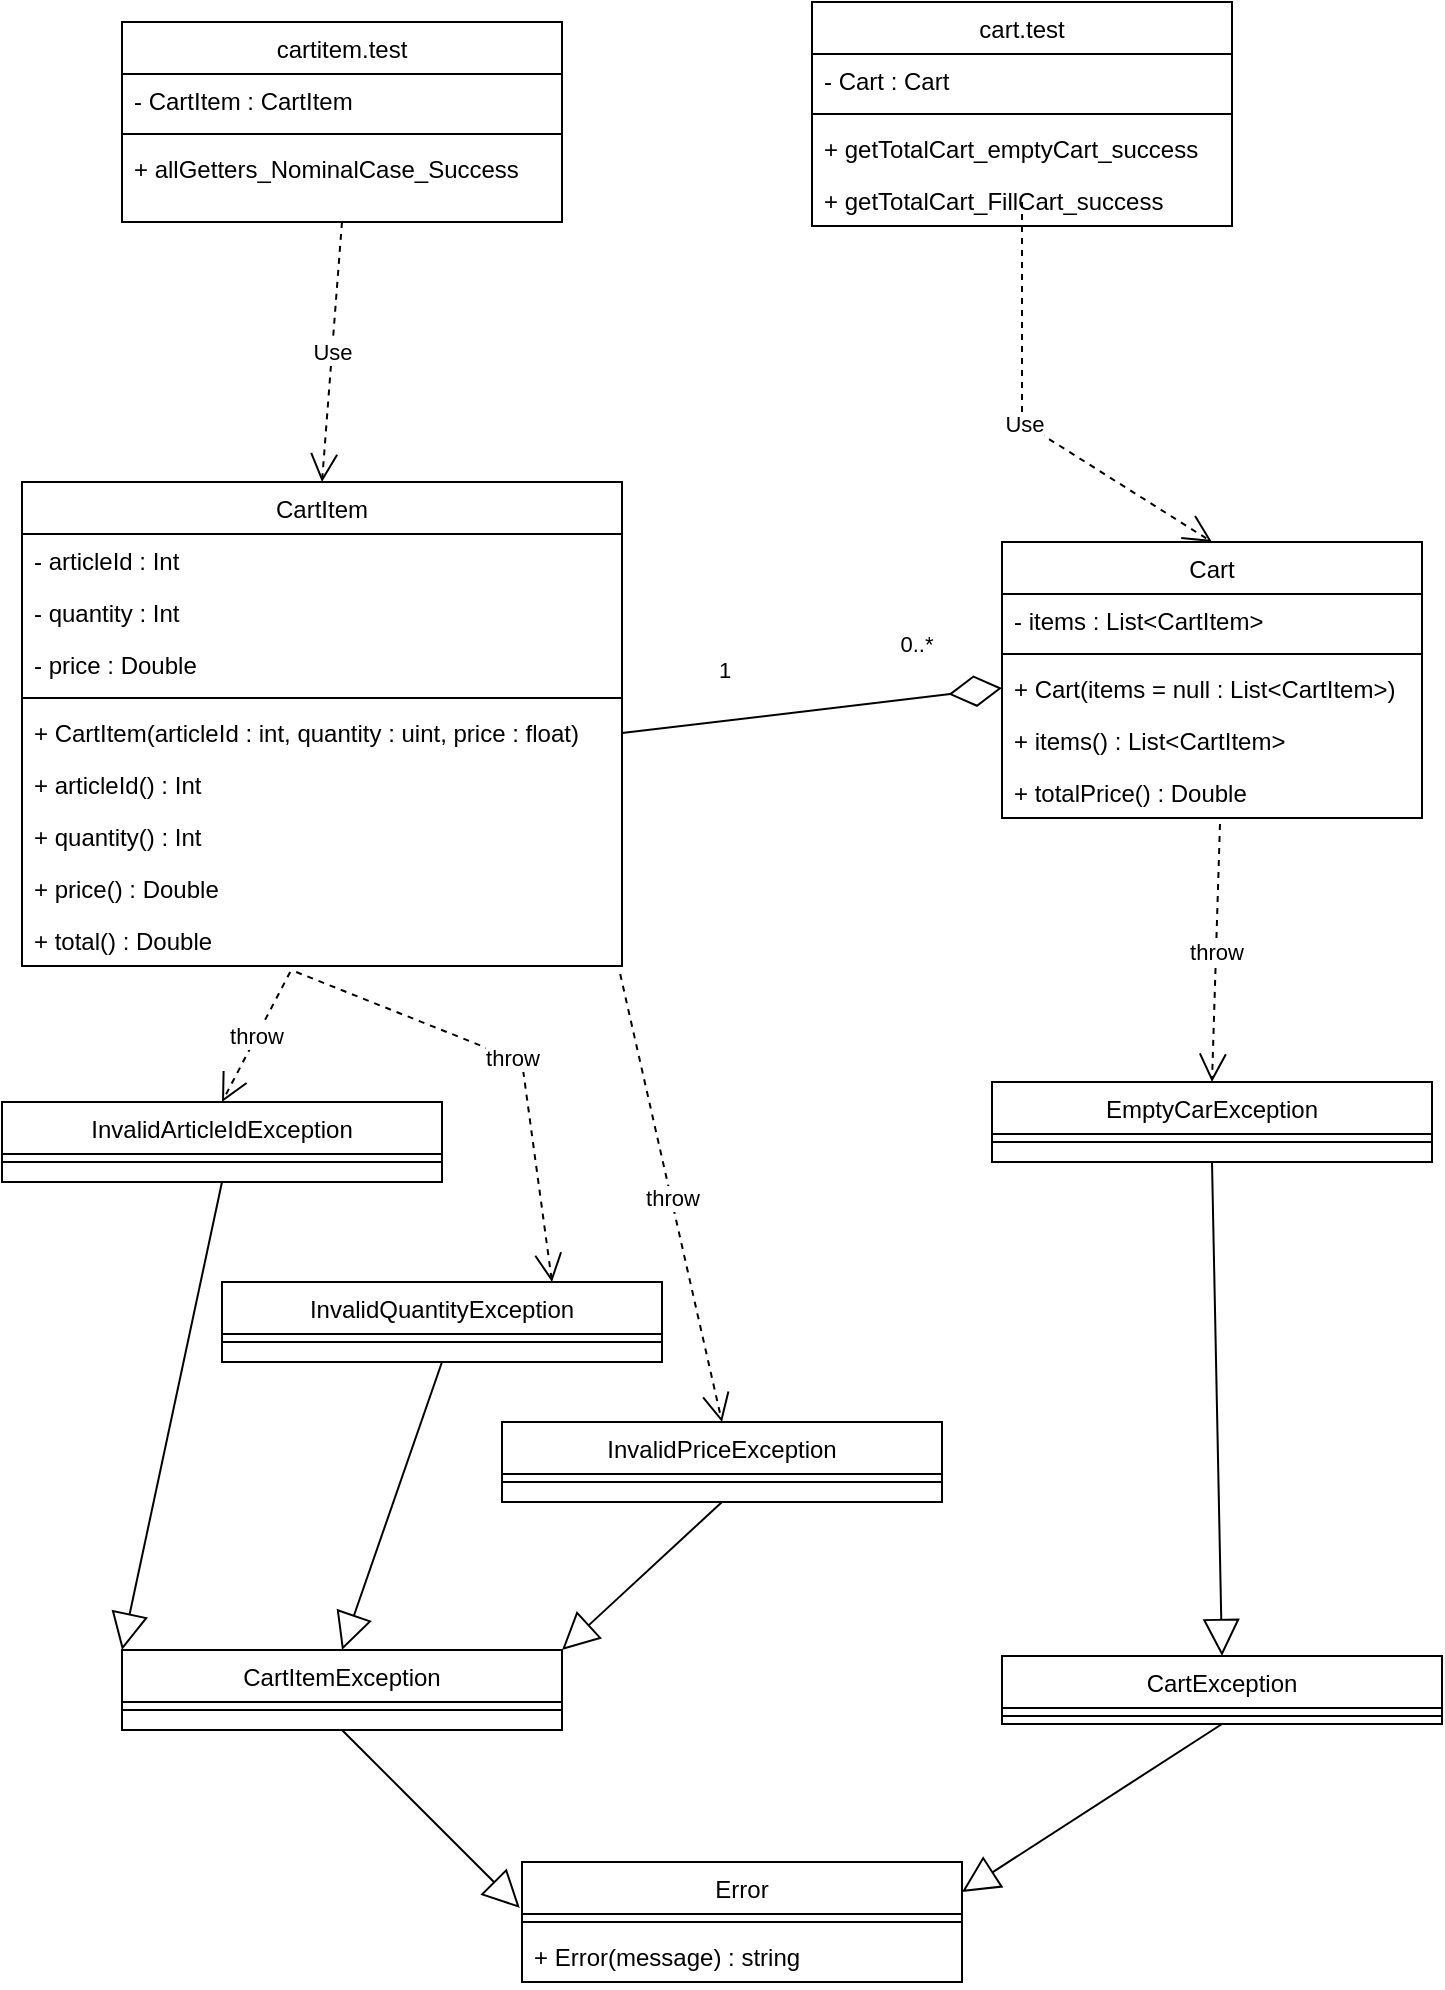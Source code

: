 <mxfile version="15.7.3" type="device"><diagram id="C5RBs43oDa-KdzZeNtuy" name="Page-1"><mxGraphModel dx="1422" dy="865" grid="1" gridSize="10" guides="1" tooltips="1" connect="1" arrows="1" fold="1" page="1" pageScale="1" pageWidth="827" pageHeight="1169" math="0" shadow="0"><root><mxCell id="WIyWlLk6GJQsqaUBKTNV-0"/><mxCell id="WIyWlLk6GJQsqaUBKTNV-1" parent="WIyWlLk6GJQsqaUBKTNV-0"/><mxCell id="zkfFHV4jXpPFQw0GAbJ--6" value="CartItem" style="swimlane;fontStyle=0;align=center;verticalAlign=top;childLayout=stackLayout;horizontal=1;startSize=26;horizontalStack=0;resizeParent=1;resizeLast=0;collapsible=1;marginBottom=0;rounded=0;shadow=0;strokeWidth=1;" parent="WIyWlLk6GJQsqaUBKTNV-1" vertex="1"><mxGeometry x="40" y="360" width="300" height="242" as="geometry"><mxRectangle x="130" y="380" width="160" height="26" as="alternateBounds"/></mxGeometry></mxCell><mxCell id="zkfFHV4jXpPFQw0GAbJ--7" value="- articleId : Int" style="text;align=left;verticalAlign=top;spacingLeft=4;spacingRight=4;overflow=hidden;rotatable=0;points=[[0,0.5],[1,0.5]];portConstraint=eastwest;" parent="zkfFHV4jXpPFQw0GAbJ--6" vertex="1"><mxGeometry y="26" width="300" height="26" as="geometry"/></mxCell><mxCell id="zkfFHV4jXpPFQw0GAbJ--8" value="- quantity : Int" style="text;align=left;verticalAlign=top;spacingLeft=4;spacingRight=4;overflow=hidden;rotatable=0;points=[[0,0.5],[1,0.5]];portConstraint=eastwest;rounded=0;shadow=0;html=0;" parent="zkfFHV4jXpPFQw0GAbJ--6" vertex="1"><mxGeometry y="52" width="300" height="26" as="geometry"/></mxCell><mxCell id="zBNx8vY4oD6BW8OfU89r-0" value="- price : Double" style="text;align=left;verticalAlign=top;spacingLeft=4;spacingRight=4;overflow=hidden;rotatable=0;points=[[0,0.5],[1,0.5]];portConstraint=eastwest;rounded=0;shadow=0;html=0;" parent="zkfFHV4jXpPFQw0GAbJ--6" vertex="1"><mxGeometry y="78" width="300" height="26" as="geometry"/></mxCell><mxCell id="qzBg2N4zaRvw2bQleUEi-1" value="" style="endArrow=diamondThin;endFill=0;endSize=24;html=1;rounded=0;entryX=0;entryY=0.5;entryDx=0;entryDy=0;exitX=1;exitY=0.5;exitDx=0;exitDy=0;" parent="zkfFHV4jXpPFQw0GAbJ--6" target="WwqUtd-hj1oWdCIwTHrI-1" edge="1"><mxGeometry width="160" relative="1" as="geometry"><mxPoint x="300" y="125.5" as="sourcePoint"/><mxPoint x="416.01" y="116.5" as="targetPoint"/></mxGeometry></mxCell><mxCell id="qzBg2N4zaRvw2bQleUEi-5" value="0..*" style="edgeLabel;html=1;align=center;verticalAlign=middle;resizable=0;points=[];" parent="qzBg2N4zaRvw2bQleUEi-1" vertex="1" connectable="0"><mxGeometry x="0.277" relative="1" as="geometry"><mxPoint x="26" y="-30" as="offset"/></mxGeometry></mxCell><mxCell id="qzBg2N4zaRvw2bQleUEi-6" value="1" style="edgeLabel;html=1;align=center;verticalAlign=middle;resizable=0;points=[];" parent="qzBg2N4zaRvw2bQleUEi-1" vertex="1" connectable="0"><mxGeometry x="-0.175" y="-4" relative="1" as="geometry"><mxPoint x="-28" y="-26" as="offset"/></mxGeometry></mxCell><mxCell id="zkfFHV4jXpPFQw0GAbJ--9" value="" style="line;html=1;strokeWidth=1;align=left;verticalAlign=middle;spacingTop=-1;spacingLeft=3;spacingRight=3;rotatable=0;labelPosition=right;points=[];portConstraint=eastwest;" parent="zkfFHV4jXpPFQw0GAbJ--6" vertex="1"><mxGeometry y="104" width="300" height="8" as="geometry"/></mxCell><mxCell id="WwqUtd-hj1oWdCIwTHrI-2" value="+ CartItem(articleId : int, quantity : uint, price : float)" style="text;align=left;verticalAlign=top;spacingLeft=4;spacingRight=4;overflow=hidden;rotatable=0;points=[[0,0.5],[1,0.5]];portConstraint=eastwest;" vertex="1" parent="zkfFHV4jXpPFQw0GAbJ--6"><mxGeometry y="112" width="300" height="26" as="geometry"/></mxCell><mxCell id="zkfFHV4jXpPFQw0GAbJ--10" value="+ articleId() : Int" style="text;align=left;verticalAlign=top;spacingLeft=4;spacingRight=4;overflow=hidden;rotatable=0;points=[[0,0.5],[1,0.5]];portConstraint=eastwest;fontStyle=0" parent="zkfFHV4jXpPFQw0GAbJ--6" vertex="1"><mxGeometry y="138" width="300" height="26" as="geometry"/></mxCell><mxCell id="zkfFHV4jXpPFQw0GAbJ--11" value="+ quantity() : Int" style="text;align=left;verticalAlign=top;spacingLeft=4;spacingRight=4;overflow=hidden;rotatable=0;points=[[0,0.5],[1,0.5]];portConstraint=eastwest;" parent="zkfFHV4jXpPFQw0GAbJ--6" vertex="1"><mxGeometry y="164" width="300" height="26" as="geometry"/></mxCell><mxCell id="zBNx8vY4oD6BW8OfU89r-2" value="+ price() : Double" style="text;align=left;verticalAlign=top;spacingLeft=4;spacingRight=4;overflow=hidden;rotatable=0;points=[[0,0.5],[1,0.5]];portConstraint=eastwest;" parent="zkfFHV4jXpPFQw0GAbJ--6" vertex="1"><mxGeometry y="190" width="300" height="26" as="geometry"/></mxCell><mxCell id="zBNx8vY4oD6BW8OfU89r-40" value="+ total() : Double" style="text;align=left;verticalAlign=top;spacingLeft=4;spacingRight=4;overflow=hidden;rotatable=0;points=[[0,0.5],[1,0.5]];portConstraint=eastwest;" parent="zkfFHV4jXpPFQw0GAbJ--6" vertex="1"><mxGeometry y="216" width="300" height="26" as="geometry"/></mxCell><mxCell id="zBNx8vY4oD6BW8OfU89r-3" value="Cart" style="swimlane;fontStyle=0;align=center;verticalAlign=top;childLayout=stackLayout;horizontal=1;startSize=26;horizontalStack=0;resizeParent=1;resizeLast=0;collapsible=1;marginBottom=0;rounded=0;shadow=0;strokeWidth=1;" parent="WIyWlLk6GJQsqaUBKTNV-1" vertex="1"><mxGeometry x="530" y="390" width="210" height="138" as="geometry"><mxRectangle x="130" y="380" width="160" height="26" as="alternateBounds"/></mxGeometry></mxCell><mxCell id="zBNx8vY4oD6BW8OfU89r-4" value="- items : List&lt;CartItem&gt;" style="text;align=left;verticalAlign=top;spacingLeft=4;spacingRight=4;overflow=hidden;rotatable=0;points=[[0,0.5],[1,0.5]];portConstraint=eastwest;" parent="zBNx8vY4oD6BW8OfU89r-3" vertex="1"><mxGeometry y="26" width="210" height="26" as="geometry"/></mxCell><mxCell id="zBNx8vY4oD6BW8OfU89r-7" value="" style="line;html=1;strokeWidth=1;align=left;verticalAlign=middle;spacingTop=-1;spacingLeft=3;spacingRight=3;rotatable=0;labelPosition=right;points=[];portConstraint=eastwest;" parent="zBNx8vY4oD6BW8OfU89r-3" vertex="1"><mxGeometry y="52" width="210" height="8" as="geometry"/></mxCell><mxCell id="WwqUtd-hj1oWdCIwTHrI-1" value="+ Cart(items = null : List&lt;CartItem&gt;)" style="text;align=left;verticalAlign=top;spacingLeft=4;spacingRight=4;overflow=hidden;rotatable=0;points=[[0,0.5],[1,0.5]];portConstraint=eastwest;" vertex="1" parent="zBNx8vY4oD6BW8OfU89r-3"><mxGeometry y="60" width="210" height="26" as="geometry"/></mxCell><mxCell id="zBNx8vY4oD6BW8OfU89r-9" value="+ items() : List&lt;CartItem&gt;" style="text;align=left;verticalAlign=top;spacingLeft=4;spacingRight=4;overflow=hidden;rotatable=0;points=[[0,0.5],[1,0.5]];portConstraint=eastwest;" parent="zBNx8vY4oD6BW8OfU89r-3" vertex="1"><mxGeometry y="86" width="210" height="26" as="geometry"/></mxCell><mxCell id="zBNx8vY4oD6BW8OfU89r-10" value="+ totalPrice() : Double" style="text;align=left;verticalAlign=top;spacingLeft=4;spacingRight=4;overflow=hidden;rotatable=0;points=[[0,0.5],[1,0.5]];portConstraint=eastwest;" parent="zBNx8vY4oD6BW8OfU89r-3" vertex="1"><mxGeometry y="112" width="210" height="26" as="geometry"/></mxCell><mxCell id="zBNx8vY4oD6BW8OfU89r-11" value="cartitem.test" style="swimlane;fontStyle=0;align=center;verticalAlign=top;childLayout=stackLayout;horizontal=1;startSize=26;horizontalStack=0;resizeParent=1;resizeLast=0;collapsible=1;marginBottom=0;rounded=0;shadow=0;strokeWidth=1;" parent="WIyWlLk6GJQsqaUBKTNV-1" vertex="1"><mxGeometry x="90" y="130" width="220" height="100" as="geometry"><mxRectangle x="130" y="380" width="160" height="26" as="alternateBounds"/></mxGeometry></mxCell><mxCell id="zBNx8vY4oD6BW8OfU89r-12" value="- CartItem : CartItem" style="text;align=left;verticalAlign=top;spacingLeft=4;spacingRight=4;overflow=hidden;rotatable=0;points=[[0,0.5],[1,0.5]];portConstraint=eastwest;" parent="zBNx8vY4oD6BW8OfU89r-11" vertex="1"><mxGeometry y="26" width="220" height="26" as="geometry"/></mxCell><mxCell id="zBNx8vY4oD6BW8OfU89r-15" value="" style="line;html=1;strokeWidth=1;align=left;verticalAlign=middle;spacingTop=-1;spacingLeft=3;spacingRight=3;rotatable=0;labelPosition=right;points=[];portConstraint=eastwest;" parent="zBNx8vY4oD6BW8OfU89r-11" vertex="1"><mxGeometry y="52" width="220" height="8" as="geometry"/></mxCell><mxCell id="zBNx8vY4oD6BW8OfU89r-17" value="+ allGetters_NominalCase_Success" style="text;align=left;verticalAlign=top;spacingLeft=4;spacingRight=4;overflow=hidden;rotatable=0;points=[[0,0.5],[1,0.5]];portConstraint=eastwest;" parent="zBNx8vY4oD6BW8OfU89r-11" vertex="1"><mxGeometry y="60" width="220" height="26" as="geometry"/></mxCell><mxCell id="zBNx8vY4oD6BW8OfU89r-19" value="cart.test" style="swimlane;fontStyle=0;align=center;verticalAlign=top;childLayout=stackLayout;horizontal=1;startSize=26;horizontalStack=0;resizeParent=1;resizeLast=0;collapsible=1;marginBottom=0;rounded=0;shadow=0;strokeWidth=1;" parent="WIyWlLk6GJQsqaUBKTNV-1" vertex="1"><mxGeometry x="435" y="120" width="210" height="112" as="geometry"><mxRectangle x="130" y="380" width="160" height="26" as="alternateBounds"/></mxGeometry></mxCell><mxCell id="zBNx8vY4oD6BW8OfU89r-20" value="- Cart : Cart" style="text;align=left;verticalAlign=top;spacingLeft=4;spacingRight=4;overflow=hidden;rotatable=0;points=[[0,0.5],[1,0.5]];portConstraint=eastwest;" parent="zBNx8vY4oD6BW8OfU89r-19" vertex="1"><mxGeometry y="26" width="210" height="26" as="geometry"/></mxCell><mxCell id="zBNx8vY4oD6BW8OfU89r-23" value="" style="line;html=1;strokeWidth=1;align=left;verticalAlign=middle;spacingTop=-1;spacingLeft=3;spacingRight=3;rotatable=0;labelPosition=right;points=[];portConstraint=eastwest;" parent="zBNx8vY4oD6BW8OfU89r-19" vertex="1"><mxGeometry y="52" width="210" height="8" as="geometry"/></mxCell><mxCell id="zBNx8vY4oD6BW8OfU89r-25" value="+ getTotalCart_emptyCart_success" style="text;align=left;verticalAlign=top;spacingLeft=4;spacingRight=4;overflow=hidden;rotatable=0;points=[[0,0.5],[1,0.5]];portConstraint=eastwest;" parent="zBNx8vY4oD6BW8OfU89r-19" vertex="1"><mxGeometry y="60" width="210" height="26" as="geometry"/></mxCell><mxCell id="WwqUtd-hj1oWdCIwTHrI-0" value="+ getTotalCart_FillCart_success" style="text;align=left;verticalAlign=top;spacingLeft=4;spacingRight=4;overflow=hidden;rotatable=0;points=[[0,0.5],[1,0.5]];portConstraint=eastwest;" vertex="1" parent="zBNx8vY4oD6BW8OfU89r-19"><mxGeometry y="86" width="210" height="26" as="geometry"/></mxCell><mxCell id="qzBg2N4zaRvw2bQleUEi-3" value="Use" style="endArrow=open;endSize=12;dashed=1;html=1;rounded=0;entryX=0.5;entryY=0;entryDx=0;entryDy=0;exitX=0.5;exitY=1;exitDx=0;exitDy=0;" parent="WIyWlLk6GJQsqaUBKTNV-1" source="zBNx8vY4oD6BW8OfU89r-11" target="zkfFHV4jXpPFQw0GAbJ--6" edge="1"><mxGeometry width="160" relative="1" as="geometry"><mxPoint x="260" y="260" as="sourcePoint"/><mxPoint x="420" y="260" as="targetPoint"/></mxGeometry></mxCell><mxCell id="qzBg2N4zaRvw2bQleUEi-4" value="Use" style="endArrow=open;endSize=12;dashed=1;html=1;rounded=0;entryX=0.5;entryY=0;entryDx=0;entryDy=0;" parent="WIyWlLk6GJQsqaUBKTNV-1" target="zBNx8vY4oD6BW8OfU89r-3" edge="1"><mxGeometry width="160" relative="1" as="geometry"><mxPoint x="540" y="220" as="sourcePoint"/><mxPoint x="210" y="370" as="targetPoint"/><Array as="points"><mxPoint x="540" y="330"/></Array></mxGeometry></mxCell><mxCell id="WwqUtd-hj1oWdCIwTHrI-6" value="EmptyCarException" style="swimlane;fontStyle=0;align=center;verticalAlign=top;childLayout=stackLayout;horizontal=1;startSize=26;horizontalStack=0;resizeParent=1;resizeLast=0;collapsible=1;marginBottom=0;rounded=0;shadow=0;strokeWidth=1;" vertex="1" parent="WIyWlLk6GJQsqaUBKTNV-1"><mxGeometry x="525" y="660" width="220" height="40" as="geometry"><mxRectangle x="130" y="380" width="160" height="26" as="alternateBounds"/></mxGeometry></mxCell><mxCell id="WwqUtd-hj1oWdCIwTHrI-8" value="" style="line;html=1;strokeWidth=1;align=left;verticalAlign=middle;spacingTop=-1;spacingLeft=3;spacingRight=3;rotatable=0;labelPosition=right;points=[];portConstraint=eastwest;" vertex="1" parent="WwqUtd-hj1oWdCIwTHrI-6"><mxGeometry y="26" width="220" height="8" as="geometry"/></mxCell><mxCell id="WwqUtd-hj1oWdCIwTHrI-10" value="InvalidArticleIdException" style="swimlane;fontStyle=0;align=center;verticalAlign=top;childLayout=stackLayout;horizontal=1;startSize=26;horizontalStack=0;resizeParent=1;resizeLast=0;collapsible=1;marginBottom=0;rounded=0;shadow=0;strokeWidth=1;" vertex="1" parent="WIyWlLk6GJQsqaUBKTNV-1"><mxGeometry x="30" y="670" width="220" height="40" as="geometry"><mxRectangle x="130" y="380" width="160" height="26" as="alternateBounds"/></mxGeometry></mxCell><mxCell id="WwqUtd-hj1oWdCIwTHrI-11" value="" style="line;html=1;strokeWidth=1;align=left;verticalAlign=middle;spacingTop=-1;spacingLeft=3;spacingRight=3;rotatable=0;labelPosition=right;points=[];portConstraint=eastwest;" vertex="1" parent="WwqUtd-hj1oWdCIwTHrI-10"><mxGeometry y="26" width="220" height="8" as="geometry"/></mxCell><mxCell id="WwqUtd-hj1oWdCIwTHrI-12" value="InvalidQuantityException" style="swimlane;fontStyle=0;align=center;verticalAlign=top;childLayout=stackLayout;horizontal=1;startSize=26;horizontalStack=0;resizeParent=1;resizeLast=0;collapsible=1;marginBottom=0;rounded=0;shadow=0;strokeWidth=1;" vertex="1" parent="WIyWlLk6GJQsqaUBKTNV-1"><mxGeometry x="140" y="760" width="220" height="40" as="geometry"><mxRectangle x="130" y="380" width="160" height="26" as="alternateBounds"/></mxGeometry></mxCell><mxCell id="WwqUtd-hj1oWdCIwTHrI-13" value="" style="line;html=1;strokeWidth=1;align=left;verticalAlign=middle;spacingTop=-1;spacingLeft=3;spacingRight=3;rotatable=0;labelPosition=right;points=[];portConstraint=eastwest;" vertex="1" parent="WwqUtd-hj1oWdCIwTHrI-12"><mxGeometry y="26" width="220" height="8" as="geometry"/></mxCell><mxCell id="WwqUtd-hj1oWdCIwTHrI-14" value="InvalidPriceException" style="swimlane;fontStyle=0;align=center;verticalAlign=top;childLayout=stackLayout;horizontal=1;startSize=26;horizontalStack=0;resizeParent=1;resizeLast=0;collapsible=1;marginBottom=0;rounded=0;shadow=0;strokeWidth=1;" vertex="1" parent="WIyWlLk6GJQsqaUBKTNV-1"><mxGeometry x="280" y="830" width="220" height="40" as="geometry"><mxRectangle x="130" y="380" width="160" height="26" as="alternateBounds"/></mxGeometry></mxCell><mxCell id="WwqUtd-hj1oWdCIwTHrI-15" value="" style="line;html=1;strokeWidth=1;align=left;verticalAlign=middle;spacingTop=-1;spacingLeft=3;spacingRight=3;rotatable=0;labelPosition=right;points=[];portConstraint=eastwest;" vertex="1" parent="WwqUtd-hj1oWdCIwTHrI-14"><mxGeometry y="26" width="220" height="8" as="geometry"/></mxCell><mxCell id="WwqUtd-hj1oWdCIwTHrI-16" value="Error" style="swimlane;fontStyle=0;align=center;verticalAlign=top;childLayout=stackLayout;horizontal=1;startSize=26;horizontalStack=0;resizeParent=1;resizeLast=0;collapsible=1;marginBottom=0;rounded=0;shadow=0;strokeWidth=1;" vertex="1" parent="WIyWlLk6GJQsqaUBKTNV-1"><mxGeometry x="290" y="1050" width="220" height="60" as="geometry"><mxRectangle x="130" y="380" width="160" height="26" as="alternateBounds"/></mxGeometry></mxCell><mxCell id="WwqUtd-hj1oWdCIwTHrI-17" value="" style="line;html=1;strokeWidth=1;align=left;verticalAlign=middle;spacingTop=-1;spacingLeft=3;spacingRight=3;rotatable=0;labelPosition=right;points=[];portConstraint=eastwest;" vertex="1" parent="WwqUtd-hj1oWdCIwTHrI-16"><mxGeometry y="26" width="220" height="8" as="geometry"/></mxCell><mxCell id="WwqUtd-hj1oWdCIwTHrI-18" value="+ Error(message) : string" style="text;align=left;verticalAlign=top;spacingLeft=4;spacingRight=4;overflow=hidden;rotatable=0;points=[[0,0.5],[1,0.5]];portConstraint=eastwest;" vertex="1" parent="WwqUtd-hj1oWdCIwTHrI-16"><mxGeometry y="34" width="220" height="26" as="geometry"/></mxCell><mxCell id="WwqUtd-hj1oWdCIwTHrI-19" value="throw" style="endArrow=open;endSize=12;dashed=1;html=1;rounded=0;exitX=0.447;exitY=1.115;exitDx=0;exitDy=0;exitPerimeter=0;entryX=0.5;entryY=0;entryDx=0;entryDy=0;" edge="1" parent="WIyWlLk6GJQsqaUBKTNV-1" source="zBNx8vY4oD6BW8OfU89r-40" target="WwqUtd-hj1oWdCIwTHrI-10"><mxGeometry width="160" relative="1" as="geometry"><mxPoint x="100" y="900" as="sourcePoint"/><mxPoint x="260" y="900" as="targetPoint"/><mxPoint as="offset"/></mxGeometry></mxCell><mxCell id="WwqUtd-hj1oWdCIwTHrI-21" value="throw" style="endArrow=open;endSize=12;dashed=1;html=1;rounded=0;exitX=0.457;exitY=1.115;exitDx=0;exitDy=0;exitPerimeter=0;entryX=0.75;entryY=0;entryDx=0;entryDy=0;" edge="1" parent="WIyWlLk6GJQsqaUBKTNV-1" source="zBNx8vY4oD6BW8OfU89r-40" target="WwqUtd-hj1oWdCIwTHrI-12"><mxGeometry width="160" relative="1" as="geometry"><mxPoint x="110" y="910" as="sourcePoint"/><mxPoint x="270" y="910" as="targetPoint"/><mxPoint as="offset"/><Array as="points"><mxPoint x="290" y="650"/></Array></mxGeometry></mxCell><mxCell id="WwqUtd-hj1oWdCIwTHrI-22" value="throw" style="endArrow=open;endSize=12;dashed=1;html=1;rounded=0;exitX=0.997;exitY=1.154;exitDx=0;exitDy=0;exitPerimeter=0;entryX=0.5;entryY=0;entryDx=0;entryDy=0;" edge="1" parent="WIyWlLk6GJQsqaUBKTNV-1" source="zBNx8vY4oD6BW8OfU89r-40" target="WwqUtd-hj1oWdCIwTHrI-14"><mxGeometry width="160" relative="1" as="geometry"><mxPoint x="120" y="920" as="sourcePoint"/><mxPoint x="280" y="920" as="targetPoint"/><mxPoint as="offset"/></mxGeometry></mxCell><mxCell id="WwqUtd-hj1oWdCIwTHrI-23" value="throw" style="endArrow=open;endSize=12;dashed=1;html=1;rounded=0;exitX=0.519;exitY=1.115;exitDx=0;exitDy=0;exitPerimeter=0;entryX=0.5;entryY=0;entryDx=0;entryDy=0;" edge="1" parent="WIyWlLk6GJQsqaUBKTNV-1" source="zBNx8vY4oD6BW8OfU89r-10" target="WwqUtd-hj1oWdCIwTHrI-6"><mxGeometry width="160" relative="1" as="geometry"><mxPoint x="130" y="930" as="sourcePoint"/><mxPoint x="290" y="930" as="targetPoint"/><mxPoint as="offset"/></mxGeometry></mxCell><mxCell id="WwqUtd-hj1oWdCIwTHrI-27" value="CartException" style="swimlane;fontStyle=0;align=center;verticalAlign=top;childLayout=stackLayout;horizontal=1;startSize=26;horizontalStack=0;resizeParent=1;resizeLast=0;collapsible=1;marginBottom=0;rounded=0;shadow=0;strokeWidth=1;" vertex="1" parent="WIyWlLk6GJQsqaUBKTNV-1"><mxGeometry x="530" y="947" width="220" height="34" as="geometry"><mxRectangle x="130" y="380" width="160" height="26" as="alternateBounds"/></mxGeometry></mxCell><mxCell id="WwqUtd-hj1oWdCIwTHrI-28" value="" style="line;html=1;strokeWidth=1;align=left;verticalAlign=middle;spacingTop=-1;spacingLeft=3;spacingRight=3;rotatable=0;labelPosition=right;points=[];portConstraint=eastwest;" vertex="1" parent="WwqUtd-hj1oWdCIwTHrI-27"><mxGeometry y="26" width="220" height="8" as="geometry"/></mxCell><mxCell id="WwqUtd-hj1oWdCIwTHrI-29" value="CartItemException" style="swimlane;fontStyle=0;align=center;verticalAlign=top;childLayout=stackLayout;horizontal=1;startSize=26;horizontalStack=0;resizeParent=1;resizeLast=0;collapsible=1;marginBottom=0;rounded=0;shadow=0;strokeWidth=1;" vertex="1" parent="WIyWlLk6GJQsqaUBKTNV-1"><mxGeometry x="90" y="944" width="220" height="40" as="geometry"><mxRectangle x="130" y="380" width="160" height="26" as="alternateBounds"/></mxGeometry></mxCell><mxCell id="WwqUtd-hj1oWdCIwTHrI-30" value="" style="line;html=1;strokeWidth=1;align=left;verticalAlign=middle;spacingTop=-1;spacingLeft=3;spacingRight=3;rotatable=0;labelPosition=right;points=[];portConstraint=eastwest;" vertex="1" parent="WwqUtd-hj1oWdCIwTHrI-29"><mxGeometry y="26" width="220" height="8" as="geometry"/></mxCell><mxCell id="WwqUtd-hj1oWdCIwTHrI-31" value="" style="endArrow=block;endSize=16;endFill=0;html=1;rounded=0;exitX=0.5;exitY=1;exitDx=0;exitDy=0;entryX=0.5;entryY=0;entryDx=0;entryDy=0;" edge="1" parent="WIyWlLk6GJQsqaUBKTNV-1" source="WwqUtd-hj1oWdCIwTHrI-6" target="WwqUtd-hj1oWdCIwTHrI-27"><mxGeometry x="0.134" y="20" width="160" relative="1" as="geometry"><mxPoint x="560" y="830" as="sourcePoint"/><mxPoint x="720" y="830" as="targetPoint"/><Array as="points"/><mxPoint as="offset"/></mxGeometry></mxCell><mxCell id="WwqUtd-hj1oWdCIwTHrI-32" value="" style="endArrow=block;endSize=16;endFill=0;html=1;rounded=0;exitX=0.5;exitY=1;exitDx=0;exitDy=0;entryX=0;entryY=0;entryDx=0;entryDy=0;" edge="1" parent="WIyWlLk6GJQsqaUBKTNV-1" source="WwqUtd-hj1oWdCIwTHrI-10" target="WwqUtd-hj1oWdCIwTHrI-29"><mxGeometry x="0.134" y="20" width="160" relative="1" as="geometry"><mxPoint x="645" y="710" as="sourcePoint"/><mxPoint x="650" y="957" as="targetPoint"/><Array as="points"/><mxPoint as="offset"/></mxGeometry></mxCell><mxCell id="WwqUtd-hj1oWdCIwTHrI-33" value="" style="endArrow=block;endSize=16;endFill=0;html=1;rounded=0;exitX=0.5;exitY=1;exitDx=0;exitDy=0;entryX=0.5;entryY=0;entryDx=0;entryDy=0;" edge="1" parent="WIyWlLk6GJQsqaUBKTNV-1" source="WwqUtd-hj1oWdCIwTHrI-12" target="WwqUtd-hj1oWdCIwTHrI-29"><mxGeometry x="0.134" y="20" width="160" relative="1" as="geometry"><mxPoint x="655" y="720" as="sourcePoint"/><mxPoint x="660" y="967" as="targetPoint"/><Array as="points"/><mxPoint as="offset"/></mxGeometry></mxCell><mxCell id="WwqUtd-hj1oWdCIwTHrI-34" value="" style="endArrow=block;endSize=16;endFill=0;html=1;rounded=0;exitX=0.5;exitY=1;exitDx=0;exitDy=0;entryX=1;entryY=0;entryDx=0;entryDy=0;" edge="1" parent="WIyWlLk6GJQsqaUBKTNV-1" source="WwqUtd-hj1oWdCIwTHrI-14" target="WwqUtd-hj1oWdCIwTHrI-29"><mxGeometry x="0.134" y="20" width="160" relative="1" as="geometry"><mxPoint x="665" y="730" as="sourcePoint"/><mxPoint x="670" y="977" as="targetPoint"/><Array as="points"/><mxPoint as="offset"/></mxGeometry></mxCell><mxCell id="WwqUtd-hj1oWdCIwTHrI-35" value="" style="endArrow=block;endSize=16;endFill=0;html=1;rounded=0;exitX=0.5;exitY=1;exitDx=0;exitDy=0;entryX=1;entryY=0.25;entryDx=0;entryDy=0;" edge="1" parent="WIyWlLk6GJQsqaUBKTNV-1" source="WwqUtd-hj1oWdCIwTHrI-27" target="WwqUtd-hj1oWdCIwTHrI-16"><mxGeometry x="0.134" y="20" width="160" relative="1" as="geometry"><mxPoint x="675" y="740" as="sourcePoint"/><mxPoint x="680" y="987" as="targetPoint"/><Array as="points"/><mxPoint as="offset"/></mxGeometry></mxCell><mxCell id="WwqUtd-hj1oWdCIwTHrI-36" value="" style="endArrow=block;endSize=16;endFill=0;html=1;rounded=0;exitX=0.5;exitY=1;exitDx=0;exitDy=0;entryX=-0.005;entryY=0.383;entryDx=0;entryDy=0;entryPerimeter=0;" edge="1" parent="WIyWlLk6GJQsqaUBKTNV-1" source="WwqUtd-hj1oWdCIwTHrI-29" target="WwqUtd-hj1oWdCIwTHrI-16"><mxGeometry x="0.134" y="20" width="160" relative="1" as="geometry"><mxPoint x="685" y="750" as="sourcePoint"/><mxPoint x="690" y="997" as="targetPoint"/><Array as="points"/><mxPoint as="offset"/></mxGeometry></mxCell></root></mxGraphModel></diagram></mxfile>